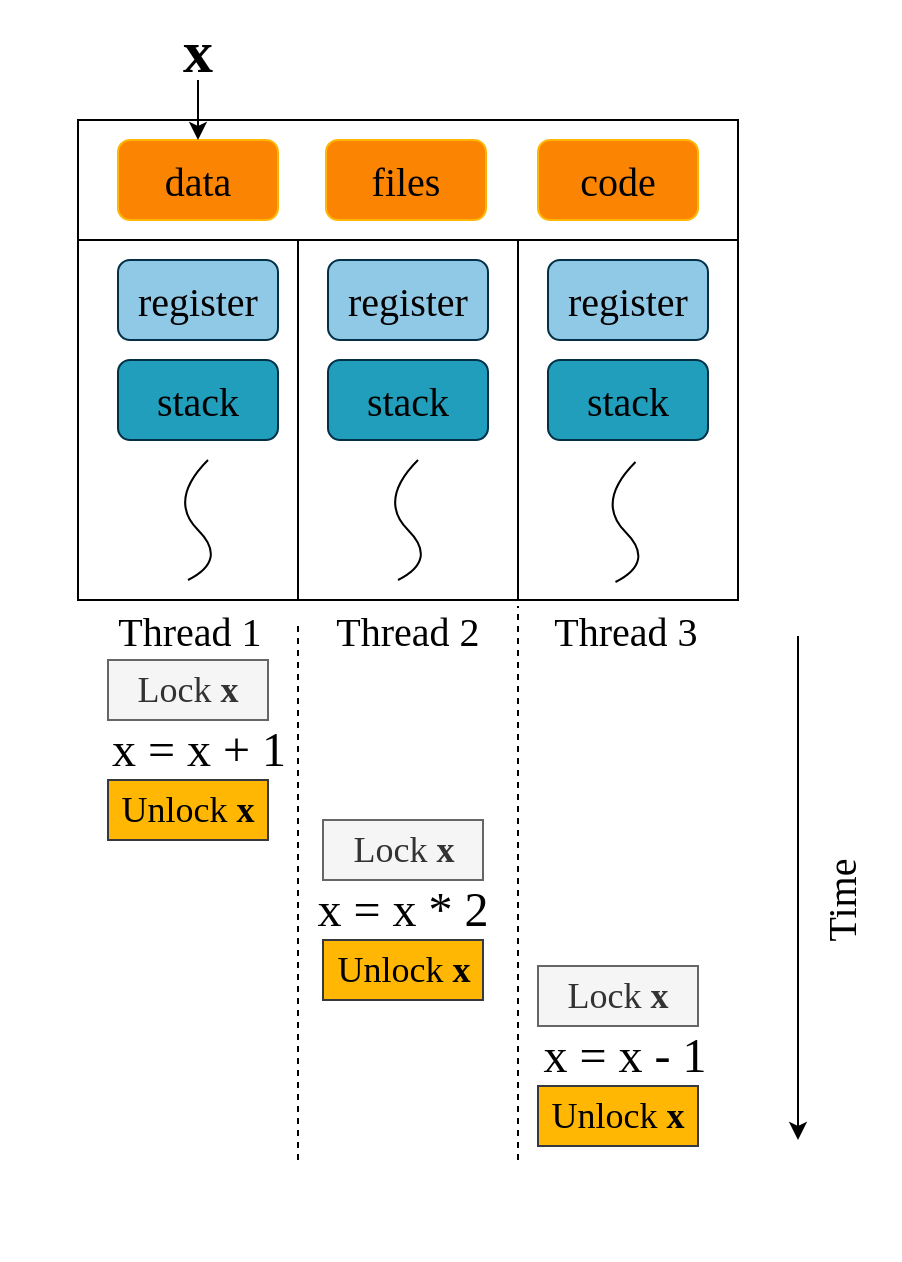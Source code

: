 <mxfile version="22.1.18" type="device">
  <diagram id="UhzK1AIhe0oO3-u0Gy6v" name="第 1 页">
    <mxGraphModel dx="852" dy="551" grid="1" gridSize="10" guides="1" tooltips="1" connect="1" arrows="1" fold="1" page="1" pageScale="1" pageWidth="827" pageHeight="1169" math="0" shadow="0">
      <root>
        <mxCell id="0" />
        <mxCell id="1" parent="0" />
        <mxCell id="7JJoN5R7_5JwSiGYy1Ao-1" value="" style="rounded=0;whiteSpace=wrap;html=1;strokeColor=none;fillColor=none;" parent="1" vertex="1">
          <mxGeometry x="201" y="60" width="450" height="630" as="geometry" />
        </mxCell>
        <mxCell id="kAfg0jahAlVaeJuu0UPe-10" value="" style="rounded=0;whiteSpace=wrap;html=1;fontSize=18;fillColor=none;fontFamily=Times New Roman;" parent="1" vertex="1">
          <mxGeometry x="460" y="180" width="110" height="180" as="geometry" />
        </mxCell>
        <mxCell id="kAfg0jahAlVaeJuu0UPe-7" value="" style="rounded=0;whiteSpace=wrap;html=1;fontSize=18;fillColor=none;fontFamily=Times New Roman;" parent="1" vertex="1">
          <mxGeometry x="240" y="180" width="110" height="180" as="geometry" />
        </mxCell>
        <mxCell id="kAfg0jahAlVaeJuu0UPe-1" value="" style="rounded=0;whiteSpace=wrap;html=1;fillColor=none;fontFamily=Times New Roman;" parent="1" vertex="1">
          <mxGeometry x="240" y="120" width="330" height="240" as="geometry" />
        </mxCell>
        <mxCell id="kAfg0jahAlVaeJuu0UPe-2" value="" style="rounded=0;whiteSpace=wrap;html=1;fillColor=none;fontFamily=Times New Roman;" parent="1" vertex="1">
          <mxGeometry x="240" y="120" width="330" height="60" as="geometry" />
        </mxCell>
        <mxCell id="kAfg0jahAlVaeJuu0UPe-4" value="data" style="rounded=1;whiteSpace=wrap;html=1;fillColor=#FB8402;strokeColor=#FFB703;fontSize=20;fontFamily=Times New Roman;" parent="1" vertex="1">
          <mxGeometry x="260" y="130" width="80" height="40" as="geometry" />
        </mxCell>
        <mxCell id="kAfg0jahAlVaeJuu0UPe-5" value="files" style="rounded=1;whiteSpace=wrap;html=1;fillColor=#FB8402;strokeColor=#FFB703;fontSize=20;fontFamily=Times New Roman;" parent="1" vertex="1">
          <mxGeometry x="364" y="130" width="80" height="40" as="geometry" />
        </mxCell>
        <mxCell id="kAfg0jahAlVaeJuu0UPe-6" value="" style="curved=1;endArrow=none;html=1;rounded=0;fontSize=18;endFill=0;fontFamily=Times New Roman;" parent="1" edge="1">
          <mxGeometry x="0.544" y="-7" width="50" height="50" relative="1" as="geometry">
            <mxPoint x="295" y="350" as="sourcePoint" />
            <mxPoint x="305" y="290" as="targetPoint" />
            <Array as="points">
              <mxPoint x="315" y="340" />
              <mxPoint x="285" y="310" />
            </Array>
            <mxPoint as="offset" />
          </mxGeometry>
        </mxCell>
        <mxCell id="kAfg0jahAlVaeJuu0UPe-8" value="code" style="rounded=1;whiteSpace=wrap;html=1;fillColor=#FB8402;strokeColor=#FFB703;fontSize=20;fontFamily=Times New Roman;" parent="1" vertex="1">
          <mxGeometry x="470" y="130" width="80" height="40" as="geometry" />
        </mxCell>
        <mxCell id="kAfg0jahAlVaeJuu0UPe-9" value="" style="rounded=0;whiteSpace=wrap;html=1;fontSize=18;fillColor=none;fontFamily=Times New Roman;" parent="1" vertex="1">
          <mxGeometry x="350" y="180" width="110" height="180" as="geometry" />
        </mxCell>
        <mxCell id="kAfg0jahAlVaeJuu0UPe-11" value="" style="curved=1;endArrow=none;html=1;rounded=0;fontSize=18;endFill=0;fontFamily=Times New Roman;" parent="1" edge="1">
          <mxGeometry x="0.575" y="-6" width="50" height="50" relative="1" as="geometry">
            <mxPoint x="400" y="350" as="sourcePoint" />
            <mxPoint x="410" y="290" as="targetPoint" />
            <Array as="points">
              <mxPoint x="420" y="340" />
              <mxPoint x="390" y="310" />
            </Array>
            <mxPoint as="offset" />
          </mxGeometry>
        </mxCell>
        <mxCell id="kAfg0jahAlVaeJuu0UPe-12" value="" style="curved=1;endArrow=none;html=1;rounded=0;fontSize=18;endFill=0;fontFamily=Times New Roman;" parent="1" edge="1">
          <mxGeometry width="50" height="50" relative="1" as="geometry">
            <mxPoint x="508.75" y="351" as="sourcePoint" />
            <mxPoint x="518.75" y="291" as="targetPoint" />
            <Array as="points">
              <mxPoint x="528.75" y="341" />
              <mxPoint x="498.75" y="311" />
            </Array>
          </mxGeometry>
        </mxCell>
        <mxCell id="kAfg0jahAlVaeJuu0UPe-13" value="register" style="rounded=1;whiteSpace=wrap;html=1;fontSize=20;fillColor=#90C9E6;strokeColor=#023047;fontFamily=Times New Roman;" parent="1" vertex="1">
          <mxGeometry x="260" y="190" width="80" height="40" as="geometry" />
        </mxCell>
        <mxCell id="kAfg0jahAlVaeJuu0UPe-14" value="register" style="rounded=1;whiteSpace=wrap;html=1;fontSize=20;fillColor=#90C9E6;strokeColor=#023047;fontFamily=Times New Roman;" parent="1" vertex="1">
          <mxGeometry x="365" y="190" width="80" height="40" as="geometry" />
        </mxCell>
        <mxCell id="kAfg0jahAlVaeJuu0UPe-15" value="register" style="rounded=1;whiteSpace=wrap;html=1;fontSize=20;fillColor=#90C9E6;strokeColor=#023047;fontFamily=Times New Roman;" parent="1" vertex="1">
          <mxGeometry x="475" y="190" width="80" height="40" as="geometry" />
        </mxCell>
        <mxCell id="kAfg0jahAlVaeJuu0UPe-16" value="stack" style="rounded=1;whiteSpace=wrap;html=1;fontSize=20;fillColor=#219EBC;strokeColor=#023047;fontFamily=Times New Roman;" parent="1" vertex="1">
          <mxGeometry x="260" y="240" width="80" height="40" as="geometry" />
        </mxCell>
        <mxCell id="kAfg0jahAlVaeJuu0UPe-17" value="stack" style="rounded=1;whiteSpace=wrap;html=1;fontSize=20;fillColor=#219EBC;strokeColor=#023047;fontFamily=Times New Roman;" parent="1" vertex="1">
          <mxGeometry x="365" y="240" width="80" height="40" as="geometry" />
        </mxCell>
        <mxCell id="kAfg0jahAlVaeJuu0UPe-18" value="stack" style="rounded=1;whiteSpace=wrap;html=1;fontSize=20;fillColor=#219EBC;strokeColor=#023047;fontFamily=Times New Roman;" parent="1" vertex="1">
          <mxGeometry x="475" y="240" width="80" height="40" as="geometry" />
        </mxCell>
        <mxCell id="_CHHR4Vwk50QgDs2RINX-1" value="&lt;font size=&quot;1&quot; style=&quot;&quot;&gt;&lt;b style=&quot;font-size: 30px;&quot;&gt;x&lt;/b&gt;&lt;/font&gt;" style="text;html=1;strokeColor=none;fillColor=none;align=center;verticalAlign=middle;whiteSpace=wrap;rounded=0;fontFamily=Times New Roman;" parent="1" vertex="1">
          <mxGeometry x="270" y="70" width="60" height="30" as="geometry" />
        </mxCell>
        <mxCell id="_CHHR4Vwk50QgDs2RINX-2" value="" style="endArrow=classic;html=1;rounded=0;fontSize=24;exitX=0.5;exitY=1;exitDx=0;exitDy=0;fontFamily=Times New Roman;" parent="1" source="_CHHR4Vwk50QgDs2RINX-1" target="kAfg0jahAlVaeJuu0UPe-4" edge="1">
          <mxGeometry width="50" height="50" relative="1" as="geometry">
            <mxPoint x="10" y="190" as="sourcePoint" />
            <mxPoint x="60" y="140" as="targetPoint" />
          </mxGeometry>
        </mxCell>
        <mxCell id="_CHHR4Vwk50QgDs2RINX-3" value="x = x + 1" style="text;html=1;strokeColor=none;fillColor=none;align=center;verticalAlign=middle;whiteSpace=wrap;rounded=0;fontSize=24;fontFamily=Times New Roman;" parent="1" vertex="1">
          <mxGeometry x="252.5" y="420" width="95" height="30" as="geometry" />
        </mxCell>
        <mxCell id="_CHHR4Vwk50QgDs2RINX-4" value="x = x * 2" style="text;html=1;strokeColor=none;fillColor=none;align=center;verticalAlign=middle;whiteSpace=wrap;rounded=0;fontSize=24;fontFamily=Times New Roman;" parent="1" vertex="1">
          <mxGeometry x="355" y="500" width="95" height="30" as="geometry" />
        </mxCell>
        <mxCell id="_CHHR4Vwk50QgDs2RINX-5" value="x = x - 1" style="text;html=1;strokeColor=none;fillColor=none;align=center;verticalAlign=middle;whiteSpace=wrap;rounded=0;fontSize=24;fontFamily=Times New Roman;" parent="1" vertex="1">
          <mxGeometry x="466.25" y="573" width="95" height="30" as="geometry" />
        </mxCell>
        <mxCell id="_CHHR4Vwk50QgDs2RINX-6" value="" style="endArrow=classic;html=1;rounded=0;fontSize=24;fontFamily=Times New Roman;" parent="1" edge="1">
          <mxGeometry width="50" height="50" relative="1" as="geometry">
            <mxPoint x="600" y="378" as="sourcePoint" />
            <mxPoint x="600" y="630" as="targetPoint" />
          </mxGeometry>
        </mxCell>
        <mxCell id="_CHHR4Vwk50QgDs2RINX-7" value="" style="endArrow=none;dashed=1;html=1;rounded=0;fontSize=24;fontFamily=Times New Roman;" parent="1" edge="1">
          <mxGeometry width="50" height="50" relative="1" as="geometry">
            <mxPoint x="350" y="640" as="sourcePoint" />
            <mxPoint x="350" y="371" as="targetPoint" />
          </mxGeometry>
        </mxCell>
        <mxCell id="_CHHR4Vwk50QgDs2RINX-8" value="" style="endArrow=none;dashed=1;html=1;rounded=0;fontSize=24;fontFamily=Times New Roman;" parent="1" edge="1">
          <mxGeometry width="50" height="50" relative="1" as="geometry">
            <mxPoint x="460" y="640" as="sourcePoint" />
            <mxPoint x="460" y="363" as="targetPoint" />
          </mxGeometry>
        </mxCell>
        <mxCell id="_CHHR4Vwk50QgDs2RINX-10" value="&lt;font style=&quot;font-size: 20px;&quot;&gt;Thread 1&lt;/font&gt;" style="text;html=1;strokeColor=none;fillColor=none;align=center;verticalAlign=middle;whiteSpace=wrap;rounded=0;fontSize=24;fontFamily=Times New Roman;" parent="1" vertex="1">
          <mxGeometry x="246.25" y="360" width="100" height="30" as="geometry" />
        </mxCell>
        <mxCell id="_CHHR4Vwk50QgDs2RINX-11" value="&lt;font style=&quot;font-size: 20px;&quot;&gt;Thread&amp;nbsp;2&lt;/font&gt;" style="text;html=1;strokeColor=none;fillColor=none;align=center;verticalAlign=middle;whiteSpace=wrap;rounded=0;fontSize=24;fontFamily=Times New Roman;" parent="1" vertex="1">
          <mxGeometry x="355" y="360" width="100" height="30" as="geometry" />
        </mxCell>
        <mxCell id="_CHHR4Vwk50QgDs2RINX-12" value="&lt;font style=&quot;font-size: 20px;&quot;&gt;Thread&amp;nbsp;3&lt;/font&gt;" style="text;html=1;strokeColor=none;fillColor=none;align=center;verticalAlign=middle;whiteSpace=wrap;rounded=0;fontSize=24;fontFamily=Times New Roman;" parent="1" vertex="1">
          <mxGeometry x="463.75" y="360" width="100" height="30" as="geometry" />
        </mxCell>
        <mxCell id="_CHHR4Vwk50QgDs2RINX-13" value="Time" style="text;html=1;strokeColor=none;fillColor=none;align=center;verticalAlign=middle;whiteSpace=wrap;rounded=0;fontFamily=Times New Roman;fontSize=20;horizontal=0;" parent="1" vertex="1">
          <mxGeometry x="591" y="480" width="60" height="60" as="geometry" />
        </mxCell>
        <mxCell id="1tYrDfh8BnWtjXA0c9np-1" value="&lt;font style=&quot;font-size: 18px;&quot;&gt;Lock&amp;nbsp;&lt;b&gt;x&lt;/b&gt;&lt;/font&gt;" style="rounded=0;whiteSpace=wrap;html=1;fillColor=#f5f5f5;fontColor=#333333;strokeColor=#666666;fontFamily=Times New Roman;" parent="1" vertex="1">
          <mxGeometry x="255" y="390" width="80" height="30" as="geometry" />
        </mxCell>
        <mxCell id="1tYrDfh8BnWtjXA0c9np-2" value="&lt;font style=&quot;font-size: 18px;&quot;&gt;Unlock&amp;nbsp;&lt;b&gt;x&lt;/b&gt;&lt;/font&gt;" style="rounded=0;whiteSpace=wrap;html=1;fillColor=#FFB703;strokeColor=#36393d;fontFamily=Times New Roman;" parent="1" vertex="1">
          <mxGeometry x="255" y="450" width="80" height="30" as="geometry" />
        </mxCell>
        <mxCell id="1tYrDfh8BnWtjXA0c9np-3" value="&lt;font style=&quot;font-size: 18px;&quot;&gt;Lock&amp;nbsp;&lt;b&gt;x&lt;/b&gt;&lt;/font&gt;" style="rounded=0;whiteSpace=wrap;html=1;fillColor=#f5f5f5;fontColor=#333333;strokeColor=#666666;fontFamily=Times New Roman;" parent="1" vertex="1">
          <mxGeometry x="362.5" y="470" width="80" height="30" as="geometry" />
        </mxCell>
        <mxCell id="1tYrDfh8BnWtjXA0c9np-4" value="&lt;font style=&quot;font-size: 18px;&quot;&gt;Unlock&amp;nbsp;&lt;b&gt;x&lt;/b&gt;&lt;/font&gt;" style="rounded=0;whiteSpace=wrap;html=1;fillColor=#FFB703;strokeColor=#36393d;fontFamily=Times New Roman;" parent="1" vertex="1">
          <mxGeometry x="362.5" y="530" width="80" height="30" as="geometry" />
        </mxCell>
        <mxCell id="1tYrDfh8BnWtjXA0c9np-5" value="&lt;font style=&quot;font-size: 18px;&quot;&gt;Lock&amp;nbsp;&lt;b&gt;x&lt;/b&gt;&lt;/font&gt;" style="rounded=0;whiteSpace=wrap;html=1;fillColor=#f5f5f5;fontColor=#333333;strokeColor=#666666;fontFamily=Times New Roman;" parent="1" vertex="1">
          <mxGeometry x="470" y="543" width="80" height="30" as="geometry" />
        </mxCell>
        <mxCell id="1tYrDfh8BnWtjXA0c9np-6" value="&lt;font style=&quot;font-size: 18px;&quot;&gt;Unlock&amp;nbsp;&lt;b&gt;x&lt;/b&gt;&lt;/font&gt;" style="rounded=0;whiteSpace=wrap;html=1;fillColor=#FFB703;strokeColor=#36393d;fontFamily=Times New Roman;" parent="1" vertex="1">
          <mxGeometry x="470" y="603" width="80" height="30" as="geometry" />
        </mxCell>
      </root>
    </mxGraphModel>
  </diagram>
</mxfile>
